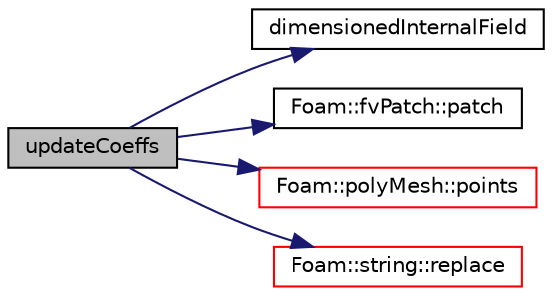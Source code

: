 digraph "updateCoeffs"
{
  bgcolor="transparent";
  edge [fontname="Helvetica",fontsize="10",labelfontname="Helvetica",labelfontsize="10"];
  node [fontname="Helvetica",fontsize="10",shape=record];
  rankdir="LR";
  Node1 [label="updateCoeffs",height=0.2,width=0.4,color="black", fillcolor="grey75", style="filled", fontcolor="black"];
  Node1 -> Node2 [color="midnightblue",fontsize="10",style="solid",fontname="Helvetica"];
  Node2 [label="dimensionedInternalField",height=0.2,width=0.4,color="black",URL="$a03124.html#a942cd19121a46cdc649099eb27c74b18"];
  Node1 -> Node3 [color="midnightblue",fontsize="10",style="solid",fontname="Helvetica"];
  Node3 [label="Foam::fvPatch::patch",height=0.2,width=0.4,color="black",URL="$a00885.html#a205fadce5134baf710e41c91caf55b98",tooltip="Return the polyPatch. "];
  Node1 -> Node4 [color="midnightblue",fontsize="10",style="solid",fontname="Helvetica"];
  Node4 [label="Foam::polyMesh::points",height=0.2,width=0.4,color="red",URL="$a01917.html#a084ae534298576408f063a6b3b820959",tooltip="Return raw points. "];
  Node1 -> Node5 [color="midnightblue",fontsize="10",style="solid",fontname="Helvetica"];
  Node5 [label="Foam::string::replace",height=0.2,width=0.4,color="red",URL="$a02458.html#a7e6adc1b53baf219bd57e7c9fa7b9f4b",tooltip="Replace first occurence of sub-string oldStr with newStr. "];
}
